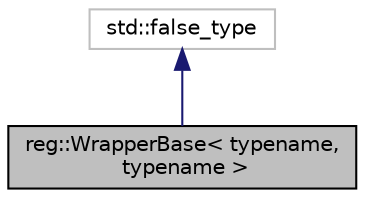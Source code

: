 digraph "reg::WrapperBase&lt; typename, typename &gt;"
{
  edge [fontname="Helvetica",fontsize="10",labelfontname="Helvetica",labelfontsize="10"];
  node [fontname="Helvetica",fontsize="10",shape=record];
  Node2 [label="reg::WrapperBase\< typename,\l typename \>",height=0.2,width=0.4,color="black", fillcolor="grey75", style="filled", fontcolor="black"];
  Node3 -> Node2 [dir="back",color="midnightblue",fontsize="10",style="solid"];
  Node3 [label="std::false_type",height=0.2,width=0.4,color="grey75", fillcolor="white", style="filled"];
}

